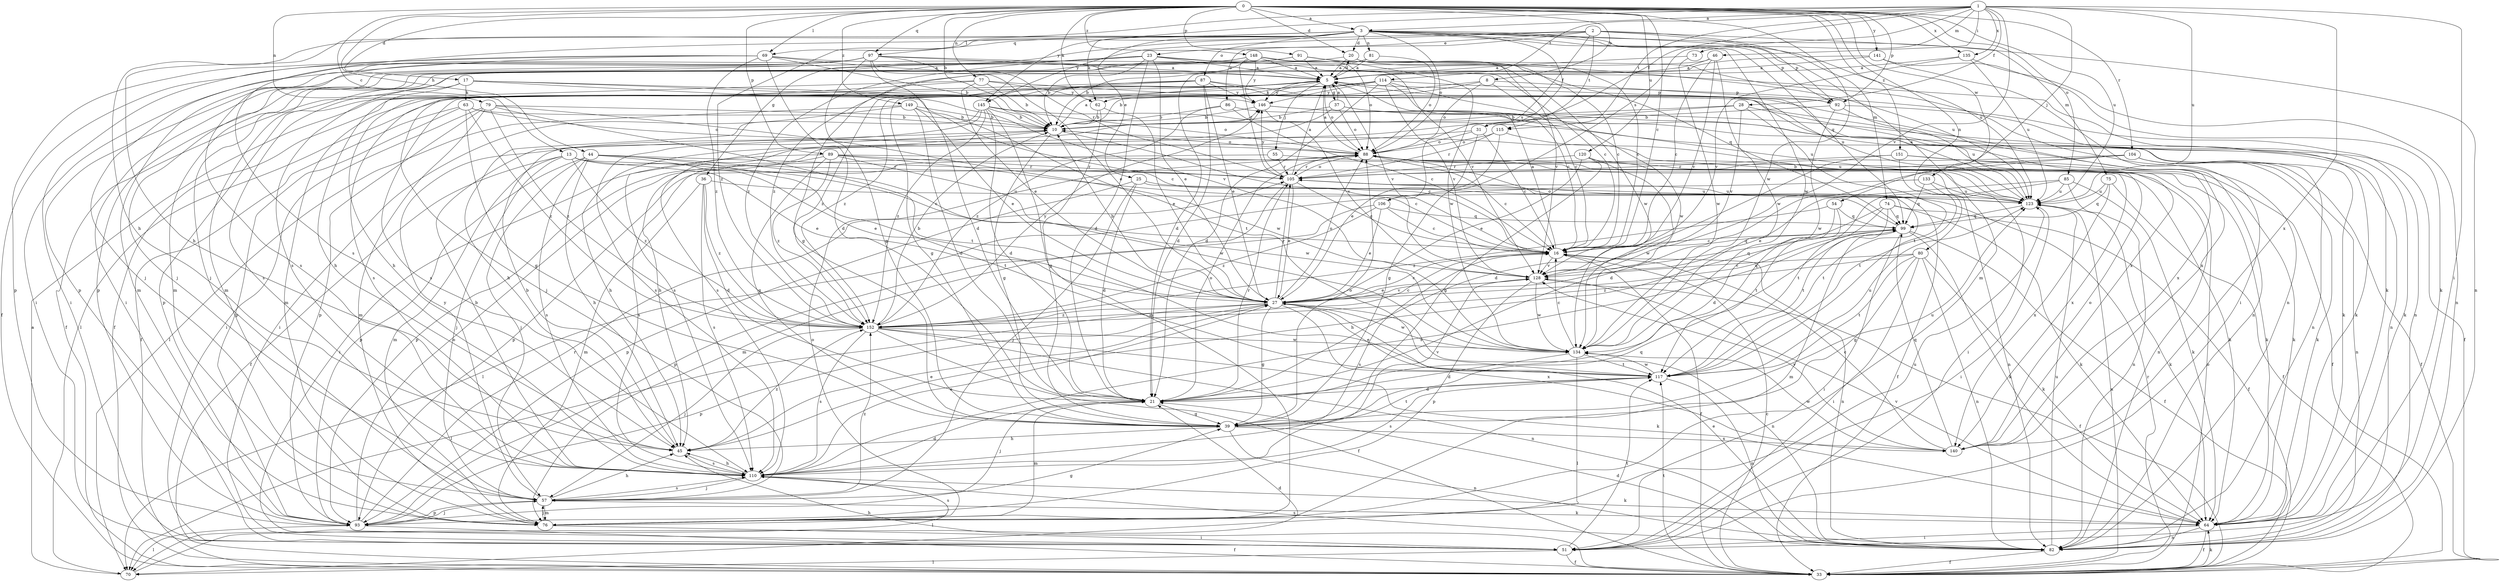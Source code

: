 strict digraph  {
0;
1;
2;
3;
5;
8;
10;
13;
16;
17;
20;
21;
23;
25;
27;
28;
31;
33;
36;
37;
39;
44;
45;
46;
51;
54;
55;
57;
62;
63;
64;
69;
70;
73;
74;
75;
76;
77;
79;
80;
81;
82;
85;
86;
87;
88;
89;
91;
92;
93;
97;
99;
104;
105;
106;
110;
114;
115;
117;
120;
123;
128;
133;
134;
135;
140;
141;
145;
146;
148;
149;
151;
152;
0 -> 3  [label=a];
0 -> 8  [label=b];
0 -> 10  [label=b];
0 -> 13  [label=c];
0 -> 16  [label=c];
0 -> 17  [label=d];
0 -> 20  [label=d];
0 -> 44  [label=h];
0 -> 62  [label=k];
0 -> 69  [label=l];
0 -> 77  [label=n];
0 -> 79  [label=n];
0 -> 80  [label=n];
0 -> 85  [label=o];
0 -> 89  [label=p];
0 -> 91  [label=p];
0 -> 92  [label=p];
0 -> 97  [label=q];
0 -> 104  [label=r];
0 -> 120  [label=u];
0 -> 123  [label=u];
0 -> 133  [label=w];
0 -> 134  [label=w];
0 -> 135  [label=x];
0 -> 141  [label=y];
0 -> 148  [label=z];
0 -> 149  [label=z];
0 -> 151  [label=z];
1 -> 3  [label=a];
1 -> 28  [label=f];
1 -> 31  [label=f];
1 -> 45  [label=h];
1 -> 46  [label=i];
1 -> 51  [label=i];
1 -> 54  [label=j];
1 -> 73  [label=m];
1 -> 106  [label=s];
1 -> 114  [label=t];
1 -> 115  [label=t];
1 -> 123  [label=u];
1 -> 128  [label=v];
1 -> 135  [label=x];
1 -> 140  [label=x];
1 -> 145  [label=y];
2 -> 23  [label=e];
2 -> 36  [label=g];
2 -> 74  [label=m];
2 -> 75  [label=m];
2 -> 86  [label=o];
2 -> 92  [label=p];
2 -> 106  [label=s];
2 -> 115  [label=t];
2 -> 145  [label=y];
3 -> 20  [label=d];
3 -> 25  [label=e];
3 -> 31  [label=f];
3 -> 45  [label=h];
3 -> 62  [label=k];
3 -> 69  [label=l];
3 -> 76  [label=m];
3 -> 81  [label=n];
3 -> 82  [label=n];
3 -> 87  [label=o];
3 -> 88  [label=o];
3 -> 92  [label=p];
3 -> 97  [label=q];
3 -> 99  [label=q];
3 -> 110  [label=s];
3 -> 123  [label=u];
3 -> 134  [label=w];
3 -> 152  [label=z];
5 -> 20  [label=d];
5 -> 33  [label=f];
5 -> 37  [label=g];
5 -> 55  [label=j];
5 -> 62  [label=k];
5 -> 76  [label=m];
5 -> 88  [label=o];
5 -> 92  [label=p];
5 -> 110  [label=s];
5 -> 128  [label=v];
5 -> 146  [label=y];
8 -> 10  [label=b];
8 -> 16  [label=c];
8 -> 39  [label=g];
8 -> 88  [label=o];
8 -> 92  [label=p];
10 -> 5  [label=a];
10 -> 16  [label=c];
10 -> 39  [label=g];
10 -> 45  [label=h];
10 -> 88  [label=o];
13 -> 16  [label=c];
13 -> 27  [label=e];
13 -> 33  [label=f];
13 -> 57  [label=j];
13 -> 76  [label=m];
13 -> 105  [label=r];
13 -> 152  [label=z];
16 -> 5  [label=a];
16 -> 33  [label=f];
16 -> 82  [label=n];
16 -> 99  [label=q];
16 -> 110  [label=s];
16 -> 128  [label=v];
17 -> 45  [label=h];
17 -> 63  [label=k];
17 -> 82  [label=n];
17 -> 110  [label=s];
17 -> 117  [label=t];
17 -> 128  [label=v];
20 -> 5  [label=a];
20 -> 16  [label=c];
20 -> 76  [label=m];
20 -> 128  [label=v];
21 -> 39  [label=g];
21 -> 57  [label=j];
21 -> 76  [label=m];
21 -> 88  [label=o];
21 -> 105  [label=r];
23 -> 5  [label=a];
23 -> 10  [label=b];
23 -> 21  [label=d];
23 -> 27  [label=e];
23 -> 51  [label=i];
23 -> 57  [label=j];
23 -> 82  [label=n];
23 -> 93  [label=p];
23 -> 128  [label=v];
23 -> 134  [label=w];
23 -> 152  [label=z];
25 -> 21  [label=d];
25 -> 57  [label=j];
25 -> 93  [label=p];
25 -> 117  [label=t];
25 -> 123  [label=u];
27 -> 10  [label=b];
27 -> 16  [label=c];
27 -> 39  [label=g];
27 -> 70  [label=l];
27 -> 82  [label=n];
27 -> 88  [label=o];
27 -> 93  [label=p];
27 -> 99  [label=q];
27 -> 105  [label=r];
27 -> 128  [label=v];
27 -> 134  [label=w];
27 -> 140  [label=x];
27 -> 152  [label=z];
28 -> 10  [label=b];
28 -> 110  [label=s];
28 -> 117  [label=t];
28 -> 128  [label=v];
28 -> 140  [label=x];
31 -> 16  [label=c];
31 -> 39  [label=g];
31 -> 45  [label=h];
31 -> 88  [label=o];
33 -> 16  [label=c];
33 -> 45  [label=h];
33 -> 64  [label=k];
33 -> 88  [label=o];
33 -> 105  [label=r];
33 -> 117  [label=t];
33 -> 123  [label=u];
36 -> 21  [label=d];
36 -> 76  [label=m];
36 -> 110  [label=s];
36 -> 123  [label=u];
36 -> 152  [label=z];
37 -> 5  [label=a];
37 -> 10  [label=b];
37 -> 33  [label=f];
37 -> 64  [label=k];
37 -> 88  [label=o];
37 -> 110  [label=s];
39 -> 45  [label=h];
39 -> 82  [label=n];
39 -> 88  [label=o];
39 -> 117  [label=t];
39 -> 123  [label=u];
39 -> 128  [label=v];
39 -> 140  [label=x];
44 -> 27  [label=e];
44 -> 45  [label=h];
44 -> 57  [label=j];
44 -> 93  [label=p];
44 -> 105  [label=r];
44 -> 110  [label=s];
44 -> 117  [label=t];
44 -> 134  [label=w];
45 -> 10  [label=b];
45 -> 27  [label=e];
45 -> 110  [label=s];
45 -> 152  [label=z];
46 -> 5  [label=a];
46 -> 10  [label=b];
46 -> 16  [label=c];
46 -> 128  [label=v];
46 -> 134  [label=w];
51 -> 33  [label=f];
51 -> 70  [label=l];
51 -> 117  [label=t];
54 -> 21  [label=d];
54 -> 99  [label=q];
54 -> 117  [label=t];
54 -> 152  [label=z];
55 -> 93  [label=p];
55 -> 105  [label=r];
55 -> 140  [label=x];
57 -> 45  [label=h];
57 -> 64  [label=k];
57 -> 76  [label=m];
57 -> 93  [label=p];
57 -> 110  [label=s];
57 -> 146  [label=y];
57 -> 152  [label=z];
62 -> 10  [label=b];
62 -> 27  [label=e];
62 -> 39  [label=g];
63 -> 10  [label=b];
63 -> 33  [label=f];
63 -> 39  [label=g];
63 -> 88  [label=o];
63 -> 93  [label=p];
63 -> 152  [label=z];
64 -> 33  [label=f];
64 -> 51  [label=i];
64 -> 82  [label=n];
64 -> 128  [label=v];
69 -> 5  [label=a];
69 -> 10  [label=b];
69 -> 16  [label=c];
69 -> 21  [label=d];
69 -> 51  [label=i];
69 -> 57  [label=j];
69 -> 93  [label=p];
69 -> 152  [label=z];
70 -> 5  [label=a];
70 -> 21  [label=d];
73 -> 5  [label=a];
73 -> 134  [label=w];
74 -> 33  [label=f];
74 -> 45  [label=h];
74 -> 64  [label=k];
74 -> 99  [label=q];
74 -> 110  [label=s];
74 -> 117  [label=t];
75 -> 33  [label=f];
75 -> 99  [label=q];
75 -> 123  [label=u];
75 -> 140  [label=x];
76 -> 51  [label=i];
76 -> 57  [label=j];
76 -> 88  [label=o];
76 -> 110  [label=s];
76 -> 123  [label=u];
77 -> 10  [label=b];
77 -> 27  [label=e];
77 -> 33  [label=f];
77 -> 45  [label=h];
77 -> 140  [label=x];
77 -> 146  [label=y];
79 -> 10  [label=b];
79 -> 51  [label=i];
79 -> 76  [label=m];
79 -> 93  [label=p];
79 -> 117  [label=t];
79 -> 134  [label=w];
79 -> 152  [label=z];
80 -> 39  [label=g];
80 -> 51  [label=i];
80 -> 64  [label=k];
80 -> 82  [label=n];
80 -> 117  [label=t];
80 -> 128  [label=v];
80 -> 152  [label=z];
81 -> 5  [label=a];
81 -> 88  [label=o];
81 -> 152  [label=z];
82 -> 21  [label=d];
82 -> 27  [label=e];
82 -> 33  [label=f];
82 -> 110  [label=s];
82 -> 123  [label=u];
85 -> 27  [label=e];
85 -> 64  [label=k];
85 -> 82  [label=n];
85 -> 117  [label=t];
85 -> 123  [label=u];
86 -> 10  [label=b];
86 -> 16  [label=c];
86 -> 82  [label=n];
86 -> 152  [label=z];
87 -> 21  [label=d];
87 -> 27  [label=e];
87 -> 57  [label=j];
87 -> 93  [label=p];
87 -> 123  [label=u];
87 -> 140  [label=x];
87 -> 146  [label=y];
87 -> 152  [label=z];
88 -> 5  [label=a];
88 -> 16  [label=c];
88 -> 51  [label=i];
88 -> 82  [label=n];
88 -> 105  [label=r];
89 -> 16  [label=c];
89 -> 39  [label=g];
89 -> 51  [label=i];
89 -> 64  [label=k];
89 -> 105  [label=r];
89 -> 110  [label=s];
89 -> 134  [label=w];
89 -> 152  [label=z];
91 -> 5  [label=a];
91 -> 16  [label=c];
91 -> 57  [label=j];
91 -> 110  [label=s];
91 -> 134  [label=w];
92 -> 10  [label=b];
92 -> 64  [label=k];
92 -> 123  [label=u];
92 -> 134  [label=w];
93 -> 33  [label=f];
93 -> 39  [label=g];
93 -> 57  [label=j];
93 -> 70  [label=l];
93 -> 88  [label=o];
93 -> 105  [label=r];
97 -> 5  [label=a];
97 -> 21  [label=d];
97 -> 27  [label=e];
97 -> 33  [label=f];
97 -> 39  [label=g];
97 -> 51  [label=i];
97 -> 64  [label=k];
97 -> 76  [label=m];
97 -> 105  [label=r];
97 -> 110  [label=s];
99 -> 16  [label=c];
99 -> 33  [label=f];
99 -> 51  [label=i];
99 -> 64  [label=k];
99 -> 76  [label=m];
99 -> 88  [label=o];
104 -> 21  [label=d];
104 -> 33  [label=f];
104 -> 64  [label=k];
104 -> 82  [label=n];
104 -> 93  [label=p];
104 -> 105  [label=r];
105 -> 5  [label=a];
105 -> 16  [label=c];
105 -> 27  [label=e];
105 -> 33  [label=f];
105 -> 76  [label=m];
105 -> 88  [label=o];
105 -> 123  [label=u];
105 -> 146  [label=y];
106 -> 16  [label=c];
106 -> 27  [label=e];
106 -> 93  [label=p];
106 -> 99  [label=q];
106 -> 152  [label=z];
110 -> 10  [label=b];
110 -> 21  [label=d];
110 -> 27  [label=e];
110 -> 45  [label=h];
110 -> 57  [label=j];
110 -> 64  [label=k];
110 -> 70  [label=l];
110 -> 99  [label=q];
114 -> 16  [label=c];
114 -> 21  [label=d];
114 -> 70  [label=l];
114 -> 82  [label=n];
114 -> 110  [label=s];
114 -> 128  [label=v];
114 -> 134  [label=w];
114 -> 146  [label=y];
114 -> 152  [label=z];
115 -> 27  [label=e];
115 -> 88  [label=o];
115 -> 105  [label=r];
115 -> 123  [label=u];
117 -> 21  [label=d];
117 -> 27  [label=e];
117 -> 82  [label=n];
117 -> 110  [label=s];
117 -> 123  [label=u];
117 -> 134  [label=w];
120 -> 27  [label=e];
120 -> 39  [label=g];
120 -> 64  [label=k];
120 -> 105  [label=r];
120 -> 134  [label=w];
123 -> 5  [label=a];
123 -> 10  [label=b];
123 -> 51  [label=i];
123 -> 64  [label=k];
123 -> 99  [label=q];
128 -> 27  [label=e];
128 -> 33  [label=f];
128 -> 93  [label=p];
128 -> 99  [label=q];
128 -> 134  [label=w];
133 -> 70  [label=l];
133 -> 82  [label=n];
133 -> 99  [label=q];
133 -> 123  [label=u];
134 -> 16  [label=c];
134 -> 21  [label=d];
134 -> 70  [label=l];
134 -> 117  [label=t];
135 -> 5  [label=a];
135 -> 82  [label=n];
135 -> 123  [label=u];
135 -> 128  [label=v];
140 -> 16  [label=c];
140 -> 88  [label=o];
140 -> 99  [label=q];
140 -> 128  [label=v];
140 -> 134  [label=w];
141 -> 5  [label=a];
141 -> 21  [label=d];
141 -> 51  [label=i];
141 -> 64  [label=k];
145 -> 10  [label=b];
145 -> 21  [label=d];
145 -> 45  [label=h];
145 -> 64  [label=k];
145 -> 76  [label=m];
145 -> 88  [label=o];
145 -> 110  [label=s];
145 -> 152  [label=z];
146 -> 10  [label=b];
146 -> 82  [label=n];
146 -> 123  [label=u];
146 -> 128  [label=v];
148 -> 5  [label=a];
148 -> 39  [label=g];
148 -> 76  [label=m];
148 -> 88  [label=o];
148 -> 93  [label=p];
148 -> 99  [label=q];
148 -> 105  [label=r];
148 -> 123  [label=u];
148 -> 146  [label=y];
149 -> 10  [label=b];
149 -> 16  [label=c];
149 -> 21  [label=d];
149 -> 27  [label=e];
149 -> 51  [label=i];
149 -> 70  [label=l];
151 -> 21  [label=d];
151 -> 33  [label=f];
151 -> 64  [label=k];
151 -> 105  [label=r];
151 -> 117  [label=t];
152 -> 10  [label=b];
152 -> 16  [label=c];
152 -> 33  [label=f];
152 -> 57  [label=j];
152 -> 64  [label=k];
152 -> 82  [label=n];
152 -> 110  [label=s];
152 -> 134  [label=w];
152 -> 146  [label=y];
}
